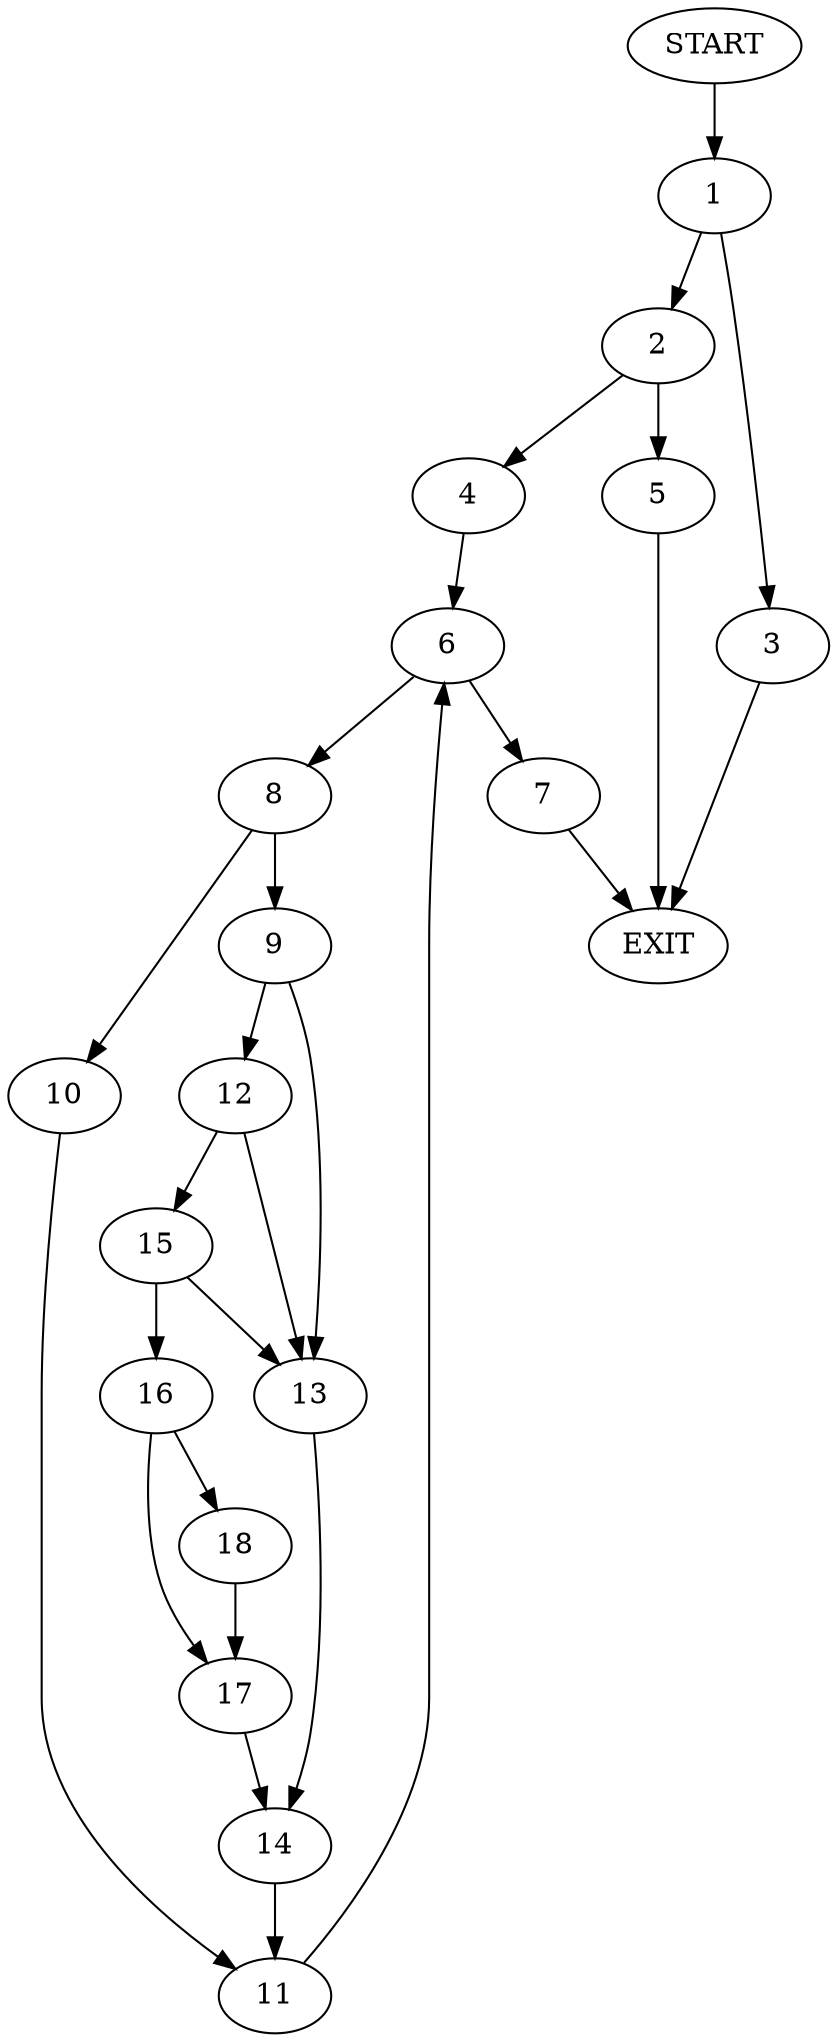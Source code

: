 digraph {
0 [label="START"]
19 [label="EXIT"]
0 -> 1
1 -> 2
1 -> 3
2 -> 4
2 -> 5
3 -> 19
5 -> 19
4 -> 6
6 -> 7
6 -> 8
7 -> 19
8 -> 9
8 -> 10
10 -> 11
9 -> 12
9 -> 13
11 -> 6
13 -> 14
12 -> 15
12 -> 13
15 -> 13
15 -> 16
16 -> 17
16 -> 18
18 -> 17
17 -> 14
14 -> 11
}
